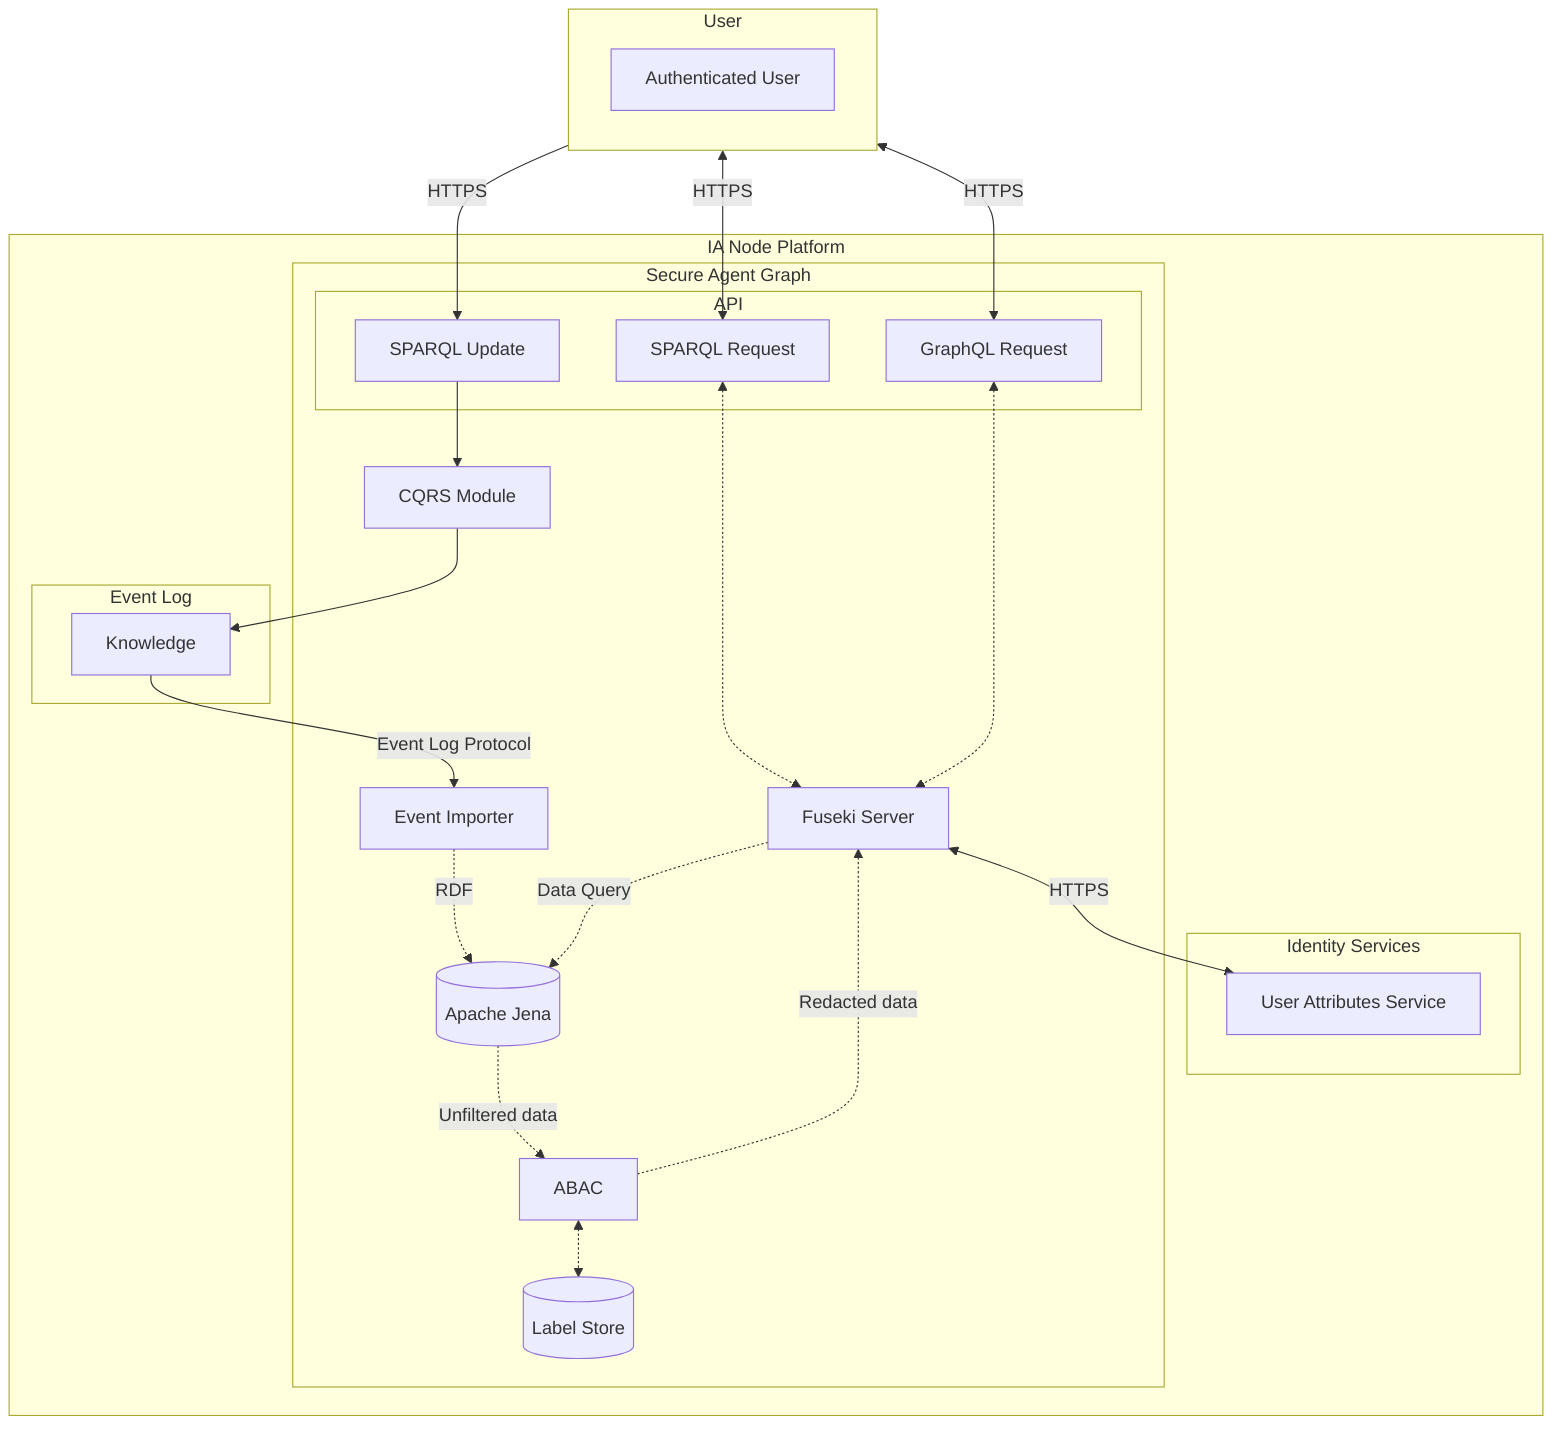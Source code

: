 %%  SPDX-License-Identifier: OGL-UK-3.0 %% 
graph TD
    subgraph User
        Authenticated["Authenticated User"]
    end

    User <--> |HTTPS| Sparql
    User <--> |HTTPS| Graphql
    User --> |HTTPS| Update

    subgraph IA Node Platform

        subgraph Identity Services
            Identity[User Attributes Service]
        end

        subgraph Event Log
            Knowledge[Knowledge]
        end

        Knowledge -- Event Log Protocol --> Import
        Update --> CQRS
        CQRS --> Knowledge

        subgraph Secure Agent Graph
            subgraph API
                Update[SPARQL Update]
                Sparql[SPARQL Request]
                Graphql[GraphQL Request]
            end
            CQRS[CQRS Module]
            Import[Event Importer]
            Web[Fuseki Server]
            Jena[(Apache Jena)]
            Label[(Label Store)]
            ABAC[ABAC]
            Import -.-> |RDF| Jena
            Jena -.-> |Unfiltered data| ABAC
            ABAC -.-> |Redacted data| Web
            ABAC <-.-> Label
            Sparql <-.-> Web
            Graphql <-.-> Web
            Web <-- HTTPS --> Identity
            Web -.-> |Data Query| Jena
        end

    end